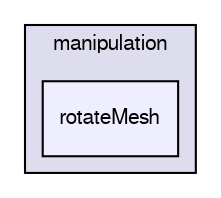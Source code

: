 digraph "applications/utilities/mesh/manipulation/rotateMesh" {
  bgcolor=transparent;
  compound=true
  node [ fontsize="10", fontname="FreeSans"];
  edge [ labelfontsize="10", labelfontname="FreeSans"];
  subgraph clusterdir_15449a1ef4a09517cc5e2efa6b11565e {
    graph [ bgcolor="#ddddee", pencolor="black", label="manipulation" fontname="FreeSans", fontsize="10", URL="dir_15449a1ef4a09517cc5e2efa6b11565e.html"]
  dir_b18f1f8fd07001cc2322be257ef67bbb [shape=box, label="rotateMesh", style="filled", fillcolor="#eeeeff", pencolor="black", URL="dir_b18f1f8fd07001cc2322be257ef67bbb.html"];
  }
}
